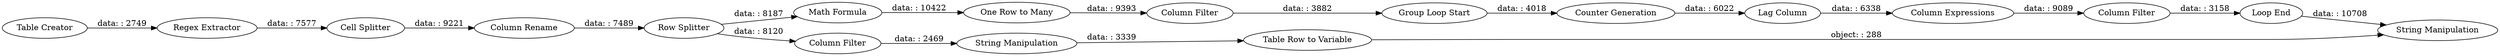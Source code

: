 digraph {
	"8358767455592932101_20" [label="Group Loop Start"]
	"8358767455592932101_13" [label="Math Formula"]
	"8358767455592932101_22" [label="Lag Column"]
	"8358767455592932101_4" [label="Table Creator"]
	"8358767455592932101_6" [label="Cell Splitter"]
	"8358767455592932101_29" [label="String Manipulation"]
	"8358767455592932101_5" [label="Counter Generation"]
	"8358767455592932101_31" [label="Column Filter"]
	"8358767455592932101_32" [label="Table Row to Variable"]
	"8358767455592932101_26" [label="Column Expressions"]
	"8358767455592932101_14" [label="Column Rename"]
	"8358767455592932101_28" [label="Loop End"]
	"8358767455592932101_27" [label="Column Filter"]
	"8358767455592932101_8" [label="Regex Extractor"]
	"8358767455592932101_18" [label="One Row to Many"]
	"8358767455592932101_25" [label="Column Filter"]
	"8358767455592932101_30" [label="String Manipulation"]
	"8358767455592932101_9" [label="Row Splitter"]
	"8358767455592932101_26" -> "8358767455592932101_27" [label="data: : 9089"]
	"8358767455592932101_30" -> "8358767455592932101_32" [label="data: : 3339"]
	"8358767455592932101_32" -> "8358767455592932101_29" [label="object: : 288"]
	"8358767455592932101_6" -> "8358767455592932101_14" [label="data: : 9221"]
	"8358767455592932101_25" -> "8358767455592932101_20" [label="data: : 3882"]
	"8358767455592932101_28" -> "8358767455592932101_29" [label="data: : 10708"]
	"8358767455592932101_9" -> "8358767455592932101_31" [label="data: : 8120"]
	"8358767455592932101_22" -> "8358767455592932101_26" [label="data: : 6338"]
	"8358767455592932101_14" -> "8358767455592932101_9" [label="data: : 7489"]
	"8358767455592932101_31" -> "8358767455592932101_30" [label="data: : 2469"]
	"8358767455592932101_18" -> "8358767455592932101_25" [label="data: : 9393"]
	"8358767455592932101_9" -> "8358767455592932101_13" [label="data: : 8187"]
	"8358767455592932101_8" -> "8358767455592932101_6" [label="data: : 7577"]
	"8358767455592932101_20" -> "8358767455592932101_5" [label="data: : 4018"]
	"8358767455592932101_5" -> "8358767455592932101_22" [label="data: : 6022"]
	"8358767455592932101_27" -> "8358767455592932101_28" [label="data: : 3158"]
	"8358767455592932101_4" -> "8358767455592932101_8" [label="data: : 2749"]
	"8358767455592932101_13" -> "8358767455592932101_18" [label="data: : 10422"]
	rankdir=LR
}
